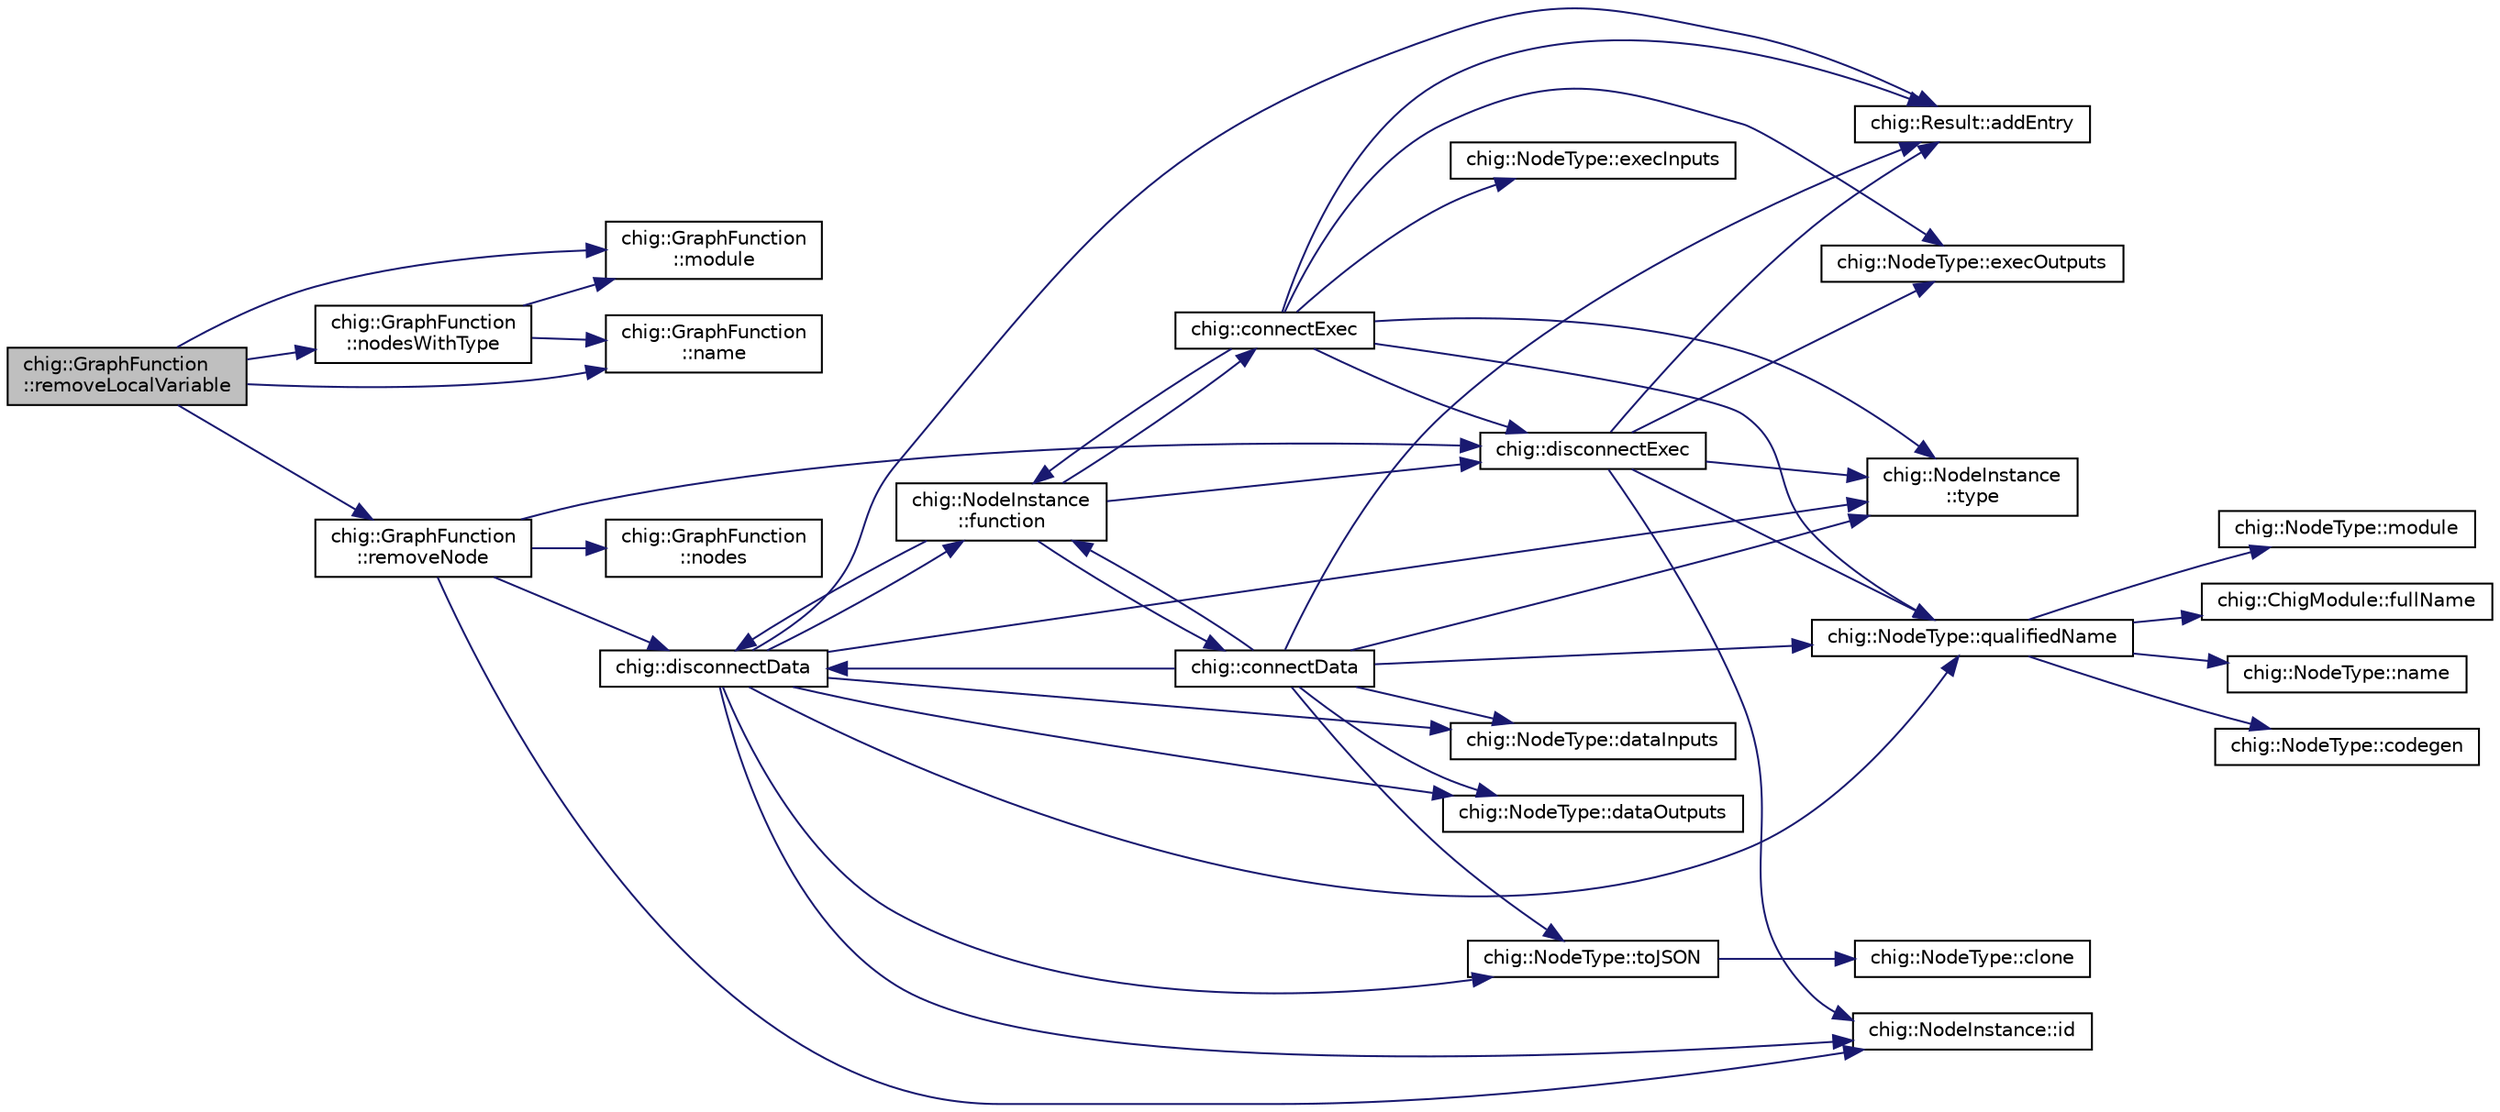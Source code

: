 digraph "chig::GraphFunction::removeLocalVariable"
{
 // INTERACTIVE_SVG=YES
  edge [fontname="Helvetica",fontsize="10",labelfontname="Helvetica",labelfontsize="10"];
  node [fontname="Helvetica",fontsize="10",shape=record];
  rankdir="LR";
  Node610 [label="chig::GraphFunction\l::removeLocalVariable",height=0.2,width=0.4,color="black", fillcolor="grey75", style="filled", fontcolor="black"];
  Node610 -> Node611 [color="midnightblue",fontsize="10",style="solid",fontname="Helvetica"];
  Node611 [label="chig::GraphFunction\l::module",height=0.2,width=0.4,color="black", fillcolor="white", style="filled",URL="$structchig_1_1GraphFunction.html#a2eddb58def91a9e0fce7212db3834827",tooltip="Get the GraphModule that contains this GraphFunction. "];
  Node610 -> Node612 [color="midnightblue",fontsize="10",style="solid",fontname="Helvetica"];
  Node612 [label="chig::GraphFunction\l::name",height=0.2,width=0.4,color="black", fillcolor="white", style="filled",URL="$structchig_1_1GraphFunction.html#a3291c0b882b4f73e5d60af4ca75b1a37",tooltip="Get the name of the function. "];
  Node610 -> Node613 [color="midnightblue",fontsize="10",style="solid",fontname="Helvetica"];
  Node613 [label="chig::GraphFunction\l::nodesWithType",height=0.2,width=0.4,color="black", fillcolor="white", style="filled",URL="$structchig_1_1GraphFunction.html#a7d7e5f171567911eb4086670b1d8571a",tooltip="Gets the nodes with a given type. "];
  Node613 -> Node611 [color="midnightblue",fontsize="10",style="solid",fontname="Helvetica"];
  Node613 -> Node612 [color="midnightblue",fontsize="10",style="solid",fontname="Helvetica"];
  Node610 -> Node614 [color="midnightblue",fontsize="10",style="solid",fontname="Helvetica"];
  Node614 [label="chig::GraphFunction\l::removeNode",height=0.2,width=0.4,color="black", fillcolor="white", style="filled",URL="$structchig_1_1GraphFunction.html#a398599d8fe1982a3c76462b1b2375a6e",tooltip="Remove a node from the function. "];
  Node614 -> Node615 [color="midnightblue",fontsize="10",style="solid",fontname="Helvetica"];
  Node615 [label="chig::disconnectExec",height=0.2,width=0.4,color="black", fillcolor="white", style="filled",URL="$namespacechig.html#ad24a330508033631ef29b2f6e5cf6210",tooltip="Disconnect a exec connection. "];
  Node615 -> Node616 [color="midnightblue",fontsize="10",style="solid",fontname="Helvetica"];
  Node616 [label="chig::Result::addEntry",height=0.2,width=0.4,color="black", fillcolor="white", style="filled",URL="$structchig_1_1Result.html#aabb30a56760c3a817518912d9eabb491",tooltip="Add a entry to the result, either a warning or an error. "];
  Node615 -> Node617 [color="midnightblue",fontsize="10",style="solid",fontname="Helvetica"];
  Node617 [label="chig::NodeType::execOutputs",height=0.2,width=0.4,color="black", fillcolor="white", style="filled",URL="$structchig_1_1NodeType.html#afc4ee5b526c87f79a4b4e2a902e209a8",tooltip="Get the execution outputs for the node. "];
  Node615 -> Node618 [color="midnightblue",fontsize="10",style="solid",fontname="Helvetica"];
  Node618 [label="chig::NodeInstance::id",height=0.2,width=0.4,color="black", fillcolor="white", style="filled",URL="$structchig_1_1NodeInstance.html#a0560b8b35612fc845d6464866c425c71",tooltip="Get the ID of the instance, unique to the graph. "];
  Node615 -> Node619 [color="midnightblue",fontsize="10",style="solid",fontname="Helvetica"];
  Node619 [label="chig::NodeType::qualifiedName",height=0.2,width=0.4,color="black", fillcolor="white", style="filled",URL="$structchig_1_1NodeType.html#aec01c9c30813ec9f0e15dda0f7ae34f3",tooltip="Get the qualified name of the node type, like module.name():name() "];
  Node619 -> Node620 [color="midnightblue",fontsize="10",style="solid",fontname="Helvetica"];
  Node620 [label="chig::NodeType::module",height=0.2,width=0.4,color="black", fillcolor="white", style="filled",URL="$structchig_1_1NodeType.html#ad18d6f37b20e92bcd580bcf7c7504e64",tooltip="Get the ChigModule this NodeType belongs to. "];
  Node619 -> Node621 [color="midnightblue",fontsize="10",style="solid",fontname="Helvetica"];
  Node621 [label="chig::ChigModule::fullName",height=0.2,width=0.4,color="black", fillcolor="white", style="filled",URL="$structchig_1_1ChigModule.html#ad730121a133fbc474fcb71d49f31f7b3",tooltip="Get the full name of the module. "];
  Node619 -> Node622 [color="midnightblue",fontsize="10",style="solid",fontname="Helvetica"];
  Node622 [label="chig::NodeType::name",height=0.2,width=0.4,color="black", fillcolor="white", style="filled",URL="$structchig_1_1NodeType.html#aeba0c62eaae2a477171d83a65c877f53",tooltip="Get the name of the NodeType in the ChigModule. "];
  Node619 -> Node623 [color="midnightblue",fontsize="10",style="solid",fontname="Helvetica"];
  Node623 [label="chig::NodeType::codegen",height=0.2,width=0.4,color="black", fillcolor="white", style="filled",URL="$structchig_1_1NodeType.html#a07fe116ce84fbf50afd292e82203aedf",tooltip="A virtual function that is called when this node needs to be called. "];
  Node615 -> Node624 [color="midnightblue",fontsize="10",style="solid",fontname="Helvetica"];
  Node624 [label="chig::NodeInstance\l::type",height=0.2,width=0.4,color="black", fillcolor="white", style="filled",URL="$structchig_1_1NodeInstance.html#a5c9d6934e14f56ff4317ff08e170e83a",tooltip="Get the type of the instance. "];
  Node614 -> Node625 [color="midnightblue",fontsize="10",style="solid",fontname="Helvetica"];
  Node625 [label="chig::disconnectData",height=0.2,width=0.4,color="black", fillcolor="white", style="filled",URL="$namespacechig.html#a26aa6586df79345493de9fc130291c18",tooltip="Disconnect a data connection. "];
  Node625 -> Node616 [color="midnightblue",fontsize="10",style="solid",fontname="Helvetica"];
  Node625 -> Node626 [color="midnightblue",fontsize="10",style="solid",fontname="Helvetica"];
  Node626 [label="chig::NodeType::dataInputs",height=0.2,width=0.4,color="black", fillcolor="white", style="filled",URL="$structchig_1_1NodeType.html#ae03c2c70c06ea281a87b1b40c0514064",tooltip="Get the data inputs for the node. "];
  Node625 -> Node627 [color="midnightblue",fontsize="10",style="solid",fontname="Helvetica"];
  Node627 [label="chig::NodeType::dataOutputs",height=0.2,width=0.4,color="black", fillcolor="white", style="filled",URL="$structchig_1_1NodeType.html#aed44920726e20a4403f3d43f88cadb54",tooltip="Get the data outputs for the node. "];
  Node625 -> Node628 [color="midnightblue",fontsize="10",style="solid",fontname="Helvetica"];
  Node628 [label="chig::NodeInstance\l::function",height=0.2,width=0.4,color="black", fillcolor="white", style="filled",URL="$structchig_1_1NodeInstance.html#ac06ee5988ee5f130088fee83a550f4d2",tooltip="Get the containing GraphFunction. "];
  Node628 -> Node629 [color="midnightblue",fontsize="10",style="solid",fontname="Helvetica"];
  Node629 [label="chig::connectData",height=0.2,width=0.4,color="black", fillcolor="white", style="filled",URL="$namespacechig.html#ad3c2fc880f6843f9a8a0f5ee0d62249d",tooltip="Connects two nodes&#39; data connections. "];
  Node629 -> Node616 [color="midnightblue",fontsize="10",style="solid",fontname="Helvetica"];
  Node629 -> Node626 [color="midnightblue",fontsize="10",style="solid",fontname="Helvetica"];
  Node629 -> Node627 [color="midnightblue",fontsize="10",style="solid",fontname="Helvetica"];
  Node629 -> Node625 [color="midnightblue",fontsize="10",style="solid",fontname="Helvetica"];
  Node629 -> Node628 [color="midnightblue",fontsize="10",style="solid",fontname="Helvetica"];
  Node629 -> Node619 [color="midnightblue",fontsize="10",style="solid",fontname="Helvetica"];
  Node629 -> Node630 [color="midnightblue",fontsize="10",style="solid",fontname="Helvetica"];
  Node630 [label="chig::NodeType::toJSON",height=0.2,width=0.4,color="black", fillcolor="white", style="filled",URL="$structchig_1_1NodeType.html#ae32c95d458c85ea3633a3e5cb9fd321c",tooltip="Create the JSON necessary to store the object. "];
  Node630 -> Node631 [color="midnightblue",fontsize="10",style="solid",fontname="Helvetica"];
  Node631 [label="chig::NodeType::clone",height=0.2,width=0.4,color="black", fillcolor="white", style="filled",URL="$structchig_1_1NodeType.html#a4225c75840cda9382e6f5ff169d59513",tooltip="Clones the type. "];
  Node629 -> Node624 [color="midnightblue",fontsize="10",style="solid",fontname="Helvetica"];
  Node628 -> Node632 [color="midnightblue",fontsize="10",style="solid",fontname="Helvetica"];
  Node632 [label="chig::connectExec",height=0.2,width=0.4,color="black", fillcolor="white", style="filled",URL="$namespacechig.html#a8a2e0029b591b2c20b39d570753f123f",tooltip="Connects two nodes&#39; exec connections. "];
  Node632 -> Node616 [color="midnightblue",fontsize="10",style="solid",fontname="Helvetica"];
  Node632 -> Node615 [color="midnightblue",fontsize="10",style="solid",fontname="Helvetica"];
  Node632 -> Node633 [color="midnightblue",fontsize="10",style="solid",fontname="Helvetica"];
  Node633 [label="chig::NodeType::execInputs",height=0.2,width=0.4,color="black", fillcolor="white", style="filled",URL="$structchig_1_1NodeType.html#ad5ef2ca8fec103e87c31ed39564fa050",tooltip="Get the execution inputs for the node. "];
  Node632 -> Node617 [color="midnightblue",fontsize="10",style="solid",fontname="Helvetica"];
  Node632 -> Node628 [color="midnightblue",fontsize="10",style="solid",fontname="Helvetica"];
  Node632 -> Node619 [color="midnightblue",fontsize="10",style="solid",fontname="Helvetica"];
  Node632 -> Node624 [color="midnightblue",fontsize="10",style="solid",fontname="Helvetica"];
  Node628 -> Node625 [color="midnightblue",fontsize="10",style="solid",fontname="Helvetica"];
  Node628 -> Node615 [color="midnightblue",fontsize="10",style="solid",fontname="Helvetica"];
  Node625 -> Node618 [color="midnightblue",fontsize="10",style="solid",fontname="Helvetica"];
  Node625 -> Node619 [color="midnightblue",fontsize="10",style="solid",fontname="Helvetica"];
  Node625 -> Node630 [color="midnightblue",fontsize="10",style="solid",fontname="Helvetica"];
  Node625 -> Node624 [color="midnightblue",fontsize="10",style="solid",fontname="Helvetica"];
  Node614 -> Node634 [color="midnightblue",fontsize="10",style="solid",fontname="Helvetica"];
  Node634 [label="chig::GraphFunction\l::nodes",height=0.2,width=0.4,color="black", fillcolor="white", style="filled",URL="$structchig_1_1GraphFunction.html#a7460b1b14cbf073f576968e1a1ed1cd5",tooltip="Get the nodes in the function Usually called by connectData or connectExec or GraphFunction. "];
  Node614 -> Node618 [color="midnightblue",fontsize="10",style="solid",fontname="Helvetica"];
}
